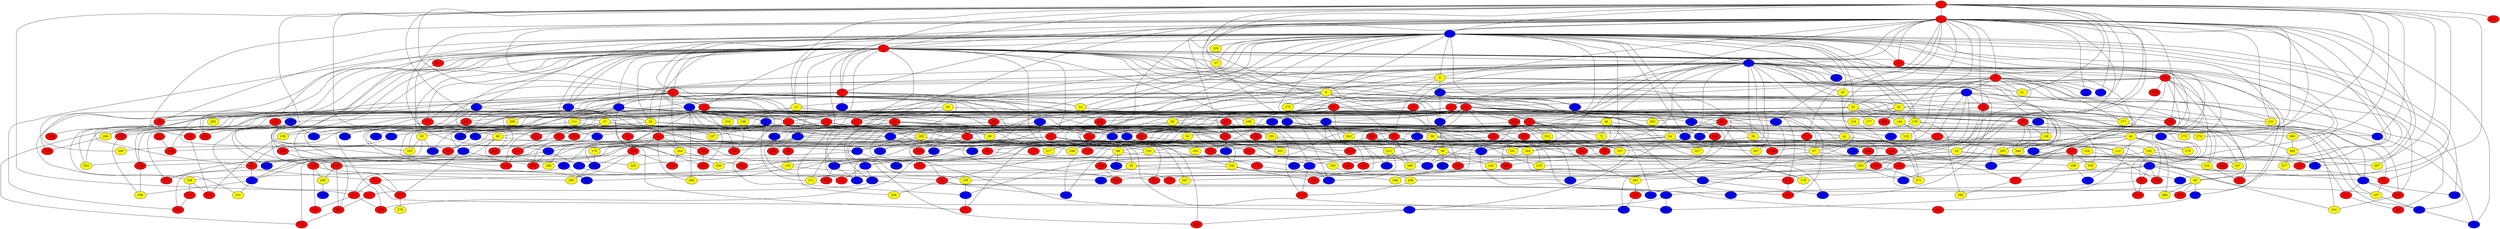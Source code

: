graph {
0 [style = filled fillcolor = red];
1 [style = filled fillcolor = red];
2 [style = filled fillcolor = blue];
3 [style = filled fillcolor = red];
4 [style = filled fillcolor = red];
5 [style = filled fillcolor = blue];
6 [style = filled fillcolor = red];
7 [style = filled fillcolor = red];
8 [style = filled fillcolor = yellow];
9 [style = filled fillcolor = yellow];
10 [style = filled fillcolor = blue];
11 [style = filled fillcolor = blue];
12 [style = filled fillcolor = red];
13 [style = filled fillcolor = yellow];
14 [style = filled fillcolor = blue];
15 [style = filled fillcolor = red];
16 [style = filled fillcolor = red];
17 [style = filled fillcolor = red];
18 [style = filled fillcolor = red];
19 [style = filled fillcolor = red];
20 [style = filled fillcolor = blue];
21 [style = filled fillcolor = yellow];
22 [style = filled fillcolor = yellow];
23 [style = filled fillcolor = red];
24 [style = filled fillcolor = yellow];
25 [style = filled fillcolor = blue];
26 [style = filled fillcolor = red];
27 [style = filled fillcolor = yellow];
28 [style = filled fillcolor = yellow];
29 [style = filled fillcolor = yellow];
30 [style = filled fillcolor = blue];
31 [style = filled fillcolor = blue];
32 [style = filled fillcolor = red];
33 [style = filled fillcolor = yellow];
34 [style = filled fillcolor = blue];
35 [style = filled fillcolor = red];
36 [style = filled fillcolor = blue];
37 [style = filled fillcolor = yellow];
38 [style = filled fillcolor = red];
39 [style = filled fillcolor = red];
40 [style = filled fillcolor = blue];
41 [style = filled fillcolor = yellow];
42 [style = filled fillcolor = yellow];
43 [style = filled fillcolor = yellow];
44 [style = filled fillcolor = red];
45 [style = filled fillcolor = red];
46 [style = filled fillcolor = yellow];
47 [style = filled fillcolor = blue];
48 [style = filled fillcolor = red];
49 [style = filled fillcolor = red];
50 [style = filled fillcolor = yellow];
51 [style = filled fillcolor = red];
52 [style = filled fillcolor = yellow];
53 [style = filled fillcolor = yellow];
54 [style = filled fillcolor = yellow];
55 [style = filled fillcolor = red];
56 [style = filled fillcolor = red];
57 [style = filled fillcolor = red];
58 [style = filled fillcolor = yellow];
59 [style = filled fillcolor = yellow];
60 [style = filled fillcolor = yellow];
61 [style = filled fillcolor = red];
62 [style = filled fillcolor = red];
63 [style = filled fillcolor = red];
64 [style = filled fillcolor = yellow];
65 [style = filled fillcolor = yellow];
66 [style = filled fillcolor = red];
67 [style = filled fillcolor = blue];
68 [style = filled fillcolor = blue];
69 [style = filled fillcolor = yellow];
70 [style = filled fillcolor = blue];
71 [style = filled fillcolor = red];
72 [style = filled fillcolor = yellow];
73 [style = filled fillcolor = blue];
74 [style = filled fillcolor = blue];
75 [style = filled fillcolor = blue];
76 [style = filled fillcolor = red];
77 [style = filled fillcolor = blue];
78 [style = filled fillcolor = blue];
79 [style = filled fillcolor = blue];
80 [style = filled fillcolor = blue];
81 [style = filled fillcolor = red];
82 [style = filled fillcolor = blue];
83 [style = filled fillcolor = red];
84 [style = filled fillcolor = red];
85 [style = filled fillcolor = blue];
86 [style = filled fillcolor = blue];
87 [style = filled fillcolor = yellow];
88 [style = filled fillcolor = blue];
89 [style = filled fillcolor = yellow];
90 [style = filled fillcolor = red];
91 [style = filled fillcolor = red];
92 [style = filled fillcolor = red];
93 [style = filled fillcolor = red];
94 [style = filled fillcolor = red];
95 [style = filled fillcolor = yellow];
96 [style = filled fillcolor = yellow];
97 [style = filled fillcolor = red];
98 [style = filled fillcolor = red];
99 [style = filled fillcolor = blue];
100 [style = filled fillcolor = blue];
101 [style = filled fillcolor = blue];
102 [style = filled fillcolor = yellow];
103 [style = filled fillcolor = yellow];
104 [style = filled fillcolor = yellow];
105 [style = filled fillcolor = yellow];
106 [style = filled fillcolor = blue];
107 [style = filled fillcolor = blue];
108 [style = filled fillcolor = red];
109 [style = filled fillcolor = blue];
110 [style = filled fillcolor = red];
111 [style = filled fillcolor = yellow];
112 [style = filled fillcolor = yellow];
113 [style = filled fillcolor = blue];
114 [style = filled fillcolor = red];
115 [style = filled fillcolor = blue];
116 [style = filled fillcolor = blue];
117 [style = filled fillcolor = blue];
118 [style = filled fillcolor = red];
119 [style = filled fillcolor = red];
120 [style = filled fillcolor = red];
121 [style = filled fillcolor = red];
122 [style = filled fillcolor = blue];
123 [style = filled fillcolor = blue];
124 [style = filled fillcolor = red];
125 [style = filled fillcolor = yellow];
126 [style = filled fillcolor = red];
127 [style = filled fillcolor = blue];
128 [style = filled fillcolor = blue];
129 [style = filled fillcolor = red];
130 [style = filled fillcolor = yellow];
131 [style = filled fillcolor = yellow];
132 [style = filled fillcolor = blue];
133 [style = filled fillcolor = yellow];
134 [style = filled fillcolor = blue];
135 [style = filled fillcolor = blue];
136 [style = filled fillcolor = yellow];
137 [style = filled fillcolor = blue];
138 [style = filled fillcolor = blue];
139 [style = filled fillcolor = red];
140 [style = filled fillcolor = blue];
141 [style = filled fillcolor = blue];
142 [style = filled fillcolor = red];
143 [style = filled fillcolor = yellow];
144 [style = filled fillcolor = red];
145 [style = filled fillcolor = red];
146 [style = filled fillcolor = yellow];
147 [style = filled fillcolor = red];
148 [style = filled fillcolor = yellow];
149 [style = filled fillcolor = blue];
150 [style = filled fillcolor = blue];
151 [style = filled fillcolor = blue];
152 [style = filled fillcolor = red];
153 [style = filled fillcolor = yellow];
154 [style = filled fillcolor = yellow];
155 [style = filled fillcolor = yellow];
156 [style = filled fillcolor = blue];
157 [style = filled fillcolor = blue];
158 [style = filled fillcolor = yellow];
159 [style = filled fillcolor = red];
160 [style = filled fillcolor = red];
161 [style = filled fillcolor = yellow];
162 [style = filled fillcolor = red];
163 [style = filled fillcolor = red];
164 [style = filled fillcolor = yellow];
165 [style = filled fillcolor = blue];
166 [style = filled fillcolor = red];
167 [style = filled fillcolor = red];
168 [style = filled fillcolor = blue];
169 [style = filled fillcolor = red];
170 [style = filled fillcolor = yellow];
171 [style = filled fillcolor = yellow];
172 [style = filled fillcolor = red];
173 [style = filled fillcolor = red];
174 [style = filled fillcolor = red];
175 [style = filled fillcolor = yellow];
176 [style = filled fillcolor = red];
177 [style = filled fillcolor = yellow];
178 [style = filled fillcolor = yellow];
179 [style = filled fillcolor = yellow];
180 [style = filled fillcolor = yellow];
181 [style = filled fillcolor = blue];
182 [style = filled fillcolor = red];
183 [style = filled fillcolor = red];
184 [style = filled fillcolor = red];
185 [style = filled fillcolor = yellow];
186 [style = filled fillcolor = red];
187 [style = filled fillcolor = red];
188 [style = filled fillcolor = blue];
189 [style = filled fillcolor = blue];
190 [style = filled fillcolor = yellow];
191 [style = filled fillcolor = red];
192 [style = filled fillcolor = yellow];
193 [style = filled fillcolor = yellow];
194 [style = filled fillcolor = red];
195 [style = filled fillcolor = red];
196 [style = filled fillcolor = blue];
197 [style = filled fillcolor = blue];
198 [style = filled fillcolor = yellow];
199 [style = filled fillcolor = yellow];
200 [style = filled fillcolor = blue];
201 [style = filled fillcolor = blue];
202 [style = filled fillcolor = red];
203 [style = filled fillcolor = yellow];
204 [style = filled fillcolor = red];
205 [style = filled fillcolor = red];
206 [style = filled fillcolor = red];
207 [style = filled fillcolor = yellow];
208 [style = filled fillcolor = red];
209 [style = filled fillcolor = blue];
210 [style = filled fillcolor = yellow];
211 [style = filled fillcolor = blue];
212 [style = filled fillcolor = yellow];
213 [style = filled fillcolor = red];
214 [style = filled fillcolor = red];
215 [style = filled fillcolor = blue];
216 [style = filled fillcolor = yellow];
217 [style = filled fillcolor = yellow];
218 [style = filled fillcolor = blue];
219 [style = filled fillcolor = red];
220 [style = filled fillcolor = red];
221 [style = filled fillcolor = blue];
222 [style = filled fillcolor = yellow];
223 [style = filled fillcolor = red];
224 [style = filled fillcolor = blue];
225 [style = filled fillcolor = blue];
226 [style = filled fillcolor = yellow];
227 [style = filled fillcolor = red];
228 [style = filled fillcolor = blue];
229 [style = filled fillcolor = red];
230 [style = filled fillcolor = blue];
231 [style = filled fillcolor = red];
232 [style = filled fillcolor = blue];
233 [style = filled fillcolor = yellow];
234 [style = filled fillcolor = red];
235 [style = filled fillcolor = red];
236 [style = filled fillcolor = red];
237 [style = filled fillcolor = yellow];
238 [style = filled fillcolor = blue];
239 [style = filled fillcolor = red];
240 [style = filled fillcolor = red];
241 [style = filled fillcolor = yellow];
242 [style = filled fillcolor = red];
243 [style = filled fillcolor = yellow];
244 [style = filled fillcolor = red];
245 [style = filled fillcolor = blue];
246 [style = filled fillcolor = blue];
247 [style = filled fillcolor = yellow];
248 [style = filled fillcolor = blue];
249 [style = filled fillcolor = yellow];
250 [style = filled fillcolor = yellow];
251 [style = filled fillcolor = blue];
252 [style = filled fillcolor = red];
253 [style = filled fillcolor = red];
254 [style = filled fillcolor = yellow];
255 [style = filled fillcolor = red];
256 [style = filled fillcolor = red];
257 [style = filled fillcolor = yellow];
258 [style = filled fillcolor = yellow];
259 [style = filled fillcolor = blue];
260 [style = filled fillcolor = red];
261 [style = filled fillcolor = red];
262 [style = filled fillcolor = blue];
263 [style = filled fillcolor = blue];
264 [style = filled fillcolor = yellow];
265 [style = filled fillcolor = red];
266 [style = filled fillcolor = red];
267 [style = filled fillcolor = yellow];
268 [style = filled fillcolor = yellow];
269 [style = filled fillcolor = red];
270 [style = filled fillcolor = yellow];
271 [style = filled fillcolor = yellow];
272 [style = filled fillcolor = red];
273 [style = filled fillcolor = red];
274 [style = filled fillcolor = red];
275 [style = filled fillcolor = red];
276 [style = filled fillcolor = yellow];
277 [style = filled fillcolor = yellow];
278 [style = filled fillcolor = yellow];
279 [style = filled fillcolor = yellow];
280 [style = filled fillcolor = red];
281 [style = filled fillcolor = red];
282 [style = filled fillcolor = red];
283 [style = filled fillcolor = yellow];
284 [style = filled fillcolor = yellow];
285 [style = filled fillcolor = red];
286 [style = filled fillcolor = yellow];
287 [style = filled fillcolor = blue];
288 [style = filled fillcolor = blue];
289 [style = filled fillcolor = yellow];
290 [style = filled fillcolor = red];
291 [style = filled fillcolor = red];
292 [style = filled fillcolor = yellow];
293 [style = filled fillcolor = yellow];
294 [style = filled fillcolor = blue];
295 [style = filled fillcolor = yellow];
296 [style = filled fillcolor = yellow];
297 [style = filled fillcolor = blue];
298 [style = filled fillcolor = red];
299 [style = filled fillcolor = red];
300 [style = filled fillcolor = yellow];
301 [style = filled fillcolor = yellow];
302 [style = filled fillcolor = red];
303 [style = filled fillcolor = red];
304 [style = filled fillcolor = red];
305 [style = filled fillcolor = yellow];
306 [style = filled fillcolor = red];
307 [style = filled fillcolor = yellow];
308 [style = filled fillcolor = red];
309 [style = filled fillcolor = red];
310 [style = filled fillcolor = yellow];
311 [style = filled fillcolor = blue];
312 [style = filled fillcolor = yellow];
313 [style = filled fillcolor = blue];
314 [style = filled fillcolor = blue];
315 [style = filled fillcolor = blue];
316 [style = filled fillcolor = blue];
317 [style = filled fillcolor = yellow];
318 [style = filled fillcolor = blue];
319 [style = filled fillcolor = red];
320 [style = filled fillcolor = yellow];
321 [style = filled fillcolor = yellow];
322 [style = filled fillcolor = red];
323 [style = filled fillcolor = blue];
324 [style = filled fillcolor = red];
325 [style = filled fillcolor = blue];
326 [style = filled fillcolor = red];
327 [style = filled fillcolor = yellow];
328 [style = filled fillcolor = blue];
329 [style = filled fillcolor = yellow];
330 [style = filled fillcolor = red];
331 [style = filled fillcolor = red];
332 [style = filled fillcolor = red];
333 [style = filled fillcolor = red];
334 [style = filled fillcolor = yellow];
335 [style = filled fillcolor = red];
336 [style = filled fillcolor = yellow];
337 [style = filled fillcolor = yellow];
338 [style = filled fillcolor = red];
339 [style = filled fillcolor = yellow];
340 [style = filled fillcolor = yellow];
341 [style = filled fillcolor = red];
342 [style = filled fillcolor = red];
343 [style = filled fillcolor = blue];
344 [style = filled fillcolor = red];
345 [style = filled fillcolor = yellow];
346 [style = filled fillcolor = yellow];
0 -- 7;
0 -- 13;
0 -- 21;
0 -- 22;
0 -- 31;
0 -- 37;
0 -- 60;
0 -- 70;
0 -- 86;
0 -- 95;
0 -- 141;
0 -- 160;
0 -- 167;
0 -- 175;
0 -- 192;
0 -- 201;
0 -- 4;
0 -- 3;
0 -- 2;
0 -- 1;
0 -- 239;
0 -- 252;
0 -- 344;
1 -- 2;
1 -- 3;
1 -- 4;
1 -- 5;
1 -- 6;
1 -- 7;
1 -- 8;
1 -- 18;
1 -- 27;
1 -- 32;
1 -- 33;
1 -- 39;
1 -- 43;
1 -- 44;
1 -- 46;
1 -- 57;
1 -- 75;
1 -- 78;
1 -- 87;
1 -- 93;
1 -- 106;
1 -- 108;
1 -- 128;
1 -- 131;
1 -- 134;
1 -- 137;
1 -- 146;
1 -- 194;
1 -- 199;
1 -- 207;
1 -- 240;
1 -- 270;
1 -- 288;
1 -- 290;
1 -- 326;
2 -- 3;
2 -- 5;
2 -- 8;
2 -- 9;
2 -- 10;
2 -- 13;
2 -- 14;
2 -- 15;
2 -- 16;
2 -- 17;
2 -- 19;
2 -- 22;
2 -- 24;
2 -- 27;
2 -- 30;
2 -- 33;
2 -- 42;
2 -- 47;
2 -- 50;
2 -- 57;
2 -- 62;
2 -- 65;
2 -- 76;
2 -- 82;
2 -- 101;
2 -- 142;
2 -- 150;
2 -- 157;
2 -- 161;
2 -- 163;
2 -- 179;
2 -- 200;
2 -- 211;
2 -- 224;
2 -- 244;
2 -- 246;
2 -- 267;
2 -- 285;
2 -- 290;
2 -- 305;
2 -- 329;
3 -- 4;
3 -- 5;
3 -- 7;
3 -- 8;
3 -- 9;
3 -- 10;
3 -- 15;
3 -- 16;
3 -- 20;
3 -- 22;
3 -- 27;
3 -- 44;
3 -- 51;
3 -- 54;
3 -- 57;
3 -- 61;
3 -- 62;
3 -- 64;
3 -- 88;
3 -- 92;
3 -- 107;
3 -- 112;
3 -- 119;
3 -- 121;
3 -- 179;
3 -- 187;
3 -- 226;
3 -- 227;
3 -- 232;
3 -- 234;
3 -- 242;
3 -- 266;
3 -- 269;
3 -- 273;
3 -- 282;
3 -- 287;
3 -- 300;
3 -- 303;
3 -- 304;
3 -- 319;
3 -- 336;
4 -- 10;
4 -- 16;
4 -- 20;
4 -- 24;
4 -- 25;
4 -- 30;
4 -- 38;
4 -- 76;
4 -- 77;
4 -- 100;
4 -- 104;
4 -- 116;
4 -- 149;
4 -- 155;
4 -- 221;
4 -- 230;
4 -- 238;
4 -- 289;
5 -- 6;
5 -- 9;
5 -- 19;
5 -- 28;
5 -- 29;
5 -- 41;
5 -- 48;
5 -- 49;
5 -- 54;
5 -- 56;
5 -- 61;
5 -- 65;
5 -- 81;
5 -- 82;
5 -- 90;
5 -- 118;
5 -- 120;
5 -- 128;
5 -- 136;
5 -- 188;
5 -- 203;
5 -- 211;
5 -- 236;
5 -- 253;
5 -- 277;
5 -- 279;
5 -- 307;
5 -- 323;
6 -- 11;
6 -- 21;
6 -- 31;
6 -- 69;
6 -- 75;
6 -- 90;
6 -- 105;
6 -- 125;
6 -- 131;
6 -- 164;
6 -- 208;
6 -- 220;
6 -- 222;
6 -- 274;
6 -- 332;
7 -- 14;
7 -- 24;
7 -- 77;
7 -- 122;
7 -- 123;
7 -- 213;
7 -- 215;
7 -- 284;
7 -- 304;
8 -- 21;
8 -- 34;
8 -- 51;
8 -- 67;
8 -- 157;
9 -- 12;
9 -- 13;
9 -- 23;
9 -- 28;
9 -- 83;
9 -- 111;
9 -- 163;
9 -- 171;
9 -- 278;
9 -- 299;
9 -- 321;
9 -- 327;
9 -- 334;
10 -- 54;
10 -- 108;
10 -- 117;
10 -- 254;
11 -- 12;
11 -- 18;
11 -- 64;
11 -- 70;
11 -- 79;
11 -- 90;
11 -- 100;
11 -- 119;
11 -- 147;
11 -- 168;
11 -- 277;
12 -- 15;
12 -- 23;
12 -- 25;
12 -- 28;
12 -- 37;
12 -- 40;
12 -- 52;
12 -- 53;
12 -- 66;
12 -- 81;
12 -- 83;
12 -- 86;
12 -- 88;
12 -- 101;
12 -- 120;
12 -- 131;
12 -- 150;
12 -- 158;
12 -- 193;
12 -- 233;
12 -- 257;
12 -- 335;
13 -- 130;
13 -- 139;
13 -- 148;
13 -- 310;
14 -- 17;
14 -- 36;
14 -- 67;
14 -- 69;
14 -- 73;
14 -- 124;
14 -- 152;
14 -- 185;
14 -- 194;
14 -- 206;
14 -- 230;
14 -- 268;
14 -- 306;
15 -- 32;
15 -- 40;
15 -- 41;
15 -- 45;
15 -- 58;
15 -- 63;
15 -- 66;
15 -- 72;
15 -- 107;
15 -- 134;
15 -- 164;
15 -- 176;
15 -- 223;
15 -- 243;
15 -- 312;
15 -- 330;
15 -- 337;
15 -- 346;
16 -- 17;
16 -- 35;
16 -- 39;
16 -- 48;
16 -- 80;
16 -- 87;
16 -- 142;
16 -- 148;
16 -- 152;
16 -- 158;
16 -- 170;
16 -- 250;
16 -- 310;
16 -- 320;
17 -- 50;
17 -- 52;
17 -- 67;
17 -- 93;
17 -- 107;
17 -- 175;
17 -- 256;
17 -- 284;
18 -- 43;
18 -- 73;
18 -- 229;
18 -- 326;
19 -- 34;
19 -- 42;
19 -- 65;
19 -- 84;
19 -- 95;
19 -- 99;
19 -- 121;
19 -- 184;
19 -- 191;
19 -- 264;
20 -- 46;
20 -- 73;
20 -- 74;
20 -- 76;
20 -- 85;
20 -- 105;
20 -- 110;
20 -- 137;
20 -- 193;
20 -- 196;
20 -- 198;
20 -- 206;
20 -- 209;
20 -- 238;
20 -- 254;
20 -- 272;
20 -- 289;
22 -- 23;
22 -- 216;
22 -- 280;
22 -- 305;
23 -- 29;
23 -- 40;
23 -- 71;
23 -- 106;
23 -- 125;
23 -- 139;
23 -- 181;
23 -- 232;
24 -- 94;
25 -- 64;
25 -- 74;
25 -- 80;
25 -- 243;
25 -- 265;
25 -- 270;
25 -- 313;
26 -- 110;
27 -- 251;
28 -- 85;
28 -- 93;
28 -- 127;
28 -- 259;
28 -- 331;
29 -- 47;
29 -- 153;
30 -- 48;
30 -- 109;
30 -- 235;
30 -- 293;
32 -- 229;
33 -- 83;
33 -- 94;
33 -- 109;
33 -- 111;
33 -- 177;
33 -- 250;
33 -- 280;
34 -- 38;
34 -- 56;
34 -- 86;
34 -- 224;
34 -- 264;
35 -- 49;
35 -- 50;
35 -- 51;
35 -- 58;
35 -- 69;
35 -- 78;
35 -- 153;
35 -- 190;
35 -- 306;
35 -- 322;
36 -- 82;
36 -- 96;
36 -- 185;
36 -- 273;
36 -- 337;
37 -- 42;
37 -- 70;
37 -- 77;
37 -- 97;
37 -- 158;
37 -- 182;
37 -- 233;
37 -- 238;
37 -- 269;
38 -- 39;
38 -- 44;
38 -- 146;
38 -- 172;
38 -- 212;
38 -- 213;
38 -- 216;
38 -- 287;
38 -- 331;
39 -- 71;
39 -- 74;
39 -- 98;
39 -- 129;
39 -- 151;
39 -- 156;
39 -- 182;
39 -- 284;
41 -- 43;
41 -- 189;
41 -- 271;
42 -- 45;
42 -- 55;
42 -- 186;
42 -- 235;
42 -- 279;
42 -- 286;
42 -- 328;
42 -- 337;
43 -- 47;
43 -- 140;
43 -- 141;
43 -- 222;
43 -- 260;
43 -- 299;
44 -- 140;
44 -- 217;
44 -- 314;
45 -- 52;
45 -- 114;
45 -- 133;
46 -- 53;
46 -- 72;
46 -- 135;
46 -- 162;
46 -- 170;
46 -- 178;
46 -- 260;
46 -- 262;
46 -- 274;
46 -- 311;
46 -- 335;
47 -- 84;
47 -- 95;
47 -- 100;
47 -- 163;
47 -- 178;
47 -- 186;
47 -- 274;
48 -- 79;
48 -- 91;
48 -- 228;
49 -- 104;
49 -- 162;
49 -- 166;
49 -- 180;
49 -- 182;
49 -- 268;
50 -- 176;
50 -- 193;
50 -- 314;
51 -- 88;
51 -- 157;
51 -- 164;
51 -- 199;
51 -- 225;
51 -- 340;
52 -- 127;
52 -- 190;
53 -- 89;
53 -- 102;
53 -- 126;
53 -- 165;
54 -- 58;
54 -- 60;
54 -- 89;
54 -- 97;
54 -- 103;
54 -- 333;
55 -- 117;
55 -- 199;
55 -- 233;
55 -- 334;
56 -- 66;
56 -- 96;
57 -- 297;
58 -- 165;
58 -- 178;
58 -- 210;
59 -- 62;
59 -- 111;
59 -- 220;
59 -- 275;
59 -- 277;
60 -- 101;
60 -- 135;
60 -- 172;
60 -- 205;
61 -- 102;
61 -- 112;
61 -- 126;
61 -- 209;
62 -- 91;
62 -- 338;
63 -- 87;
63 -- 96;
63 -- 212;
63 -- 234;
63 -- 249;
63 -- 261;
63 -- 299;
64 -- 68;
64 -- 117;
64 -- 141;
64 -- 161;
64 -- 168;
64 -- 183;
64 -- 200;
64 -- 208;
64 -- 239;
64 -- 302;
64 -- 307;
65 -- 127;
66 -- 128;
66 -- 170;
67 -- 172;
67 -- 217;
67 -- 260;
68 -- 336;
69 -- 315;
70 -- 288;
71 -- 79;
71 -- 110;
71 -- 118;
73 -- 81;
73 -- 171;
73 -- 237;
73 -- 298;
74 -- 140;
74 -- 145;
74 -- 186;
76 -- 149;
76 -- 341;
77 -- 153;
77 -- 225;
77 -- 330;
78 -- 294;
79 -- 91;
79 -- 343;
80 -- 266;
81 -- 92;
81 -- 145;
82 -- 112;
82 -- 116;
82 -- 119;
82 -- 327;
83 -- 136;
83 -- 181;
83 -- 255;
83 -- 297;
84 -- 197;
84 -- 255;
85 -- 242;
85 -- 261;
86 -- 340;
87 -- 297;
87 -- 315;
88 -- 115;
88 -- 254;
88 -- 266;
89 -- 144;
89 -- 265;
89 -- 318;
90 -- 113;
90 -- 142;
90 -- 241;
91 -- 114;
91 -- 176;
91 -- 225;
92 -- 240;
92 -- 245;
93 -- 106;
93 -- 161;
94 -- 132;
94 -- 155;
94 -- 242;
94 -- 301;
95 -- 99;
95 -- 138;
95 -- 253;
95 -- 286;
96 -- 143;
96 -- 151;
96 -- 263;
96 -- 290;
97 -- 108;
98 -- 133;
99 -- 341;
100 -- 236;
100 -- 246;
100 -- 324;
101 -- 124;
101 -- 180;
101 -- 187;
103 -- 258;
104 -- 219;
104 -- 302;
105 -- 189;
106 -- 130;
106 -- 322;
107 -- 152;
107 -- 154;
107 -- 169;
107 -- 195;
107 -- 345;
109 -- 217;
109 -- 247;
109 -- 300;
111 -- 124;
111 -- 237;
112 -- 241;
113 -- 129;
113 -- 185;
114 -- 167;
114 -- 187;
114 -- 328;
115 -- 126;
117 -- 169;
117 -- 188;
120 -- 151;
120 -- 248;
120 -- 252;
120 -- 283;
120 -- 312;
121 -- 145;
121 -- 183;
121 -- 256;
121 -- 281;
123 -- 130;
123 -- 218;
123 -- 331;
124 -- 339;
126 -- 138;
126 -- 165;
126 -- 226;
128 -- 197;
128 -- 221;
130 -- 134;
130 -- 171;
130 -- 308;
131 -- 236;
132 -- 210;
132 -- 212;
133 -- 198;
133 -- 268;
133 -- 272;
134 -- 181;
135 -- 167;
135 -- 259;
136 -- 203;
136 -- 264;
136 -- 265;
137 -- 262;
138 -- 200;
138 -- 328;
139 -- 143;
140 -- 159;
140 -- 232;
142 -- 194;
144 -- 223;
144 -- 244;
145 -- 189;
146 -- 147;
146 -- 346;
147 -- 192;
147 -- 203;
147 -- 231;
147 -- 282;
150 -- 308;
153 -- 184;
153 -- 320;
154 -- 207;
155 -- 231;
155 -- 285;
155 -- 301;
156 -- 160;
157 -- 210;
157 -- 257;
158 -- 204;
160 -- 183;
162 -- 206;
163 -- 257;
164 -- 275;
164 -- 285;
166 -- 219;
166 -- 248;
166 -- 295;
166 -- 320;
167 -- 235;
167 -- 342;
170 -- 248;
172 -- 173;
173 -- 346;
174 -- 245;
179 -- 222;
179 -- 252;
179 -- 292;
182 -- 269;
183 -- 259;
183 -- 281;
183 -- 296;
184 -- 201;
184 -- 215;
184 -- 253;
184 -- 275;
185 -- 209;
185 -- 249;
185 -- 298;
187 -- 276;
188 -- 214;
188 -- 262;
189 -- 244;
189 -- 251;
189 -- 319;
190 -- 221;
192 -- 229;
192 -- 247;
194 -- 204;
196 -- 205;
196 -- 214;
196 -- 230;
196 -- 304;
196 -- 316;
198 -- 202;
198 -- 204;
199 -- 294;
200 -- 220;
202 -- 282;
205 -- 295;
205 -- 296;
205 -- 342;
212 -- 251;
212 -- 313;
212 -- 340;
214 -- 281;
216 -- 271;
221 -- 261;
222 -- 291;
225 -- 321;
225 -- 339;
227 -- 345;
229 -- 258;
229 -- 271;
233 -- 283;
233 -- 323;
236 -- 241;
242 -- 316;
248 -- 295;
252 -- 272;
257 -- 287;
258 -- 319;
260 -- 267;
274 -- 292;
275 -- 335;
277 -- 291;
280 -- 311;
281 -- 298;
283 -- 309;
284 -- 303;
287 -- 288;
296 -- 325;
300 -- 305;
305 -- 317;
305 -- 324;
306 -- 339;
309 -- 315;
324 -- 332;
}
